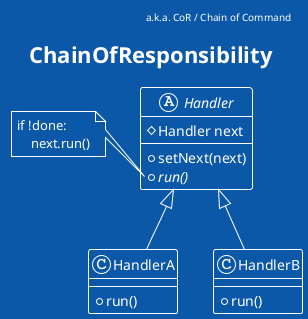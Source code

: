 @startuml ChainOfResponsibility
title ChainOfResponsibility
header a.k.a. CoR / Chain of Command
!theme amiga

abstract class Handler {
  # Handler next
  + setNext(next)
  + {abstract} run()
}

note left of Handler::run
  if !done:
      next.run()
end note

class HandlerA extends Handler {
  + run()
}

class HandlerB extends Handler {
  + run()
}
@enduml

